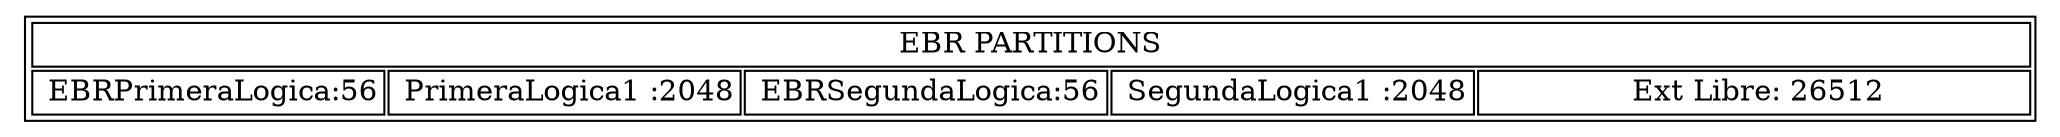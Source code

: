 digraph H {rankdir="LR" parent [ shape=plaintext label=<<table border='1' cellborder='1'> <tr><td colspan="5">EBR PARTITIONS</td></tr><tr><td WIDTH="56" > EBRPrimeraLogica:56</td ><td WIDTH="20"> PrimeraLogica1 :2048</td ><td WIDTH="56" > EBRSegundaLogica:56</td ><td WIDTH="20"> SegundaLogica1 :2048</td ><td WIDTH="265" > Ext Libre: 26512</td ></tr></table>>];}